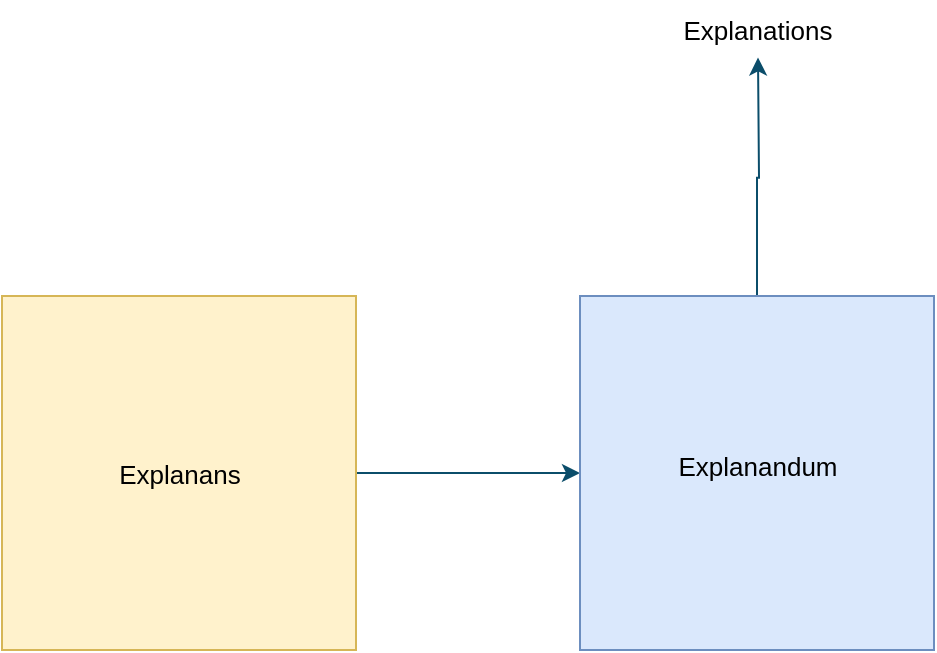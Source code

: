 <mxfile version="20.7.4" type="github">
  <diagram id="_fFkp4goY1LK54wYrsA7" name="Page-1">
    <mxGraphModel dx="755" dy="467" grid="0" gridSize="10" guides="1" tooltips="1" connect="1" arrows="1" fold="1" page="1" pageScale="1" pageWidth="850" pageHeight="1100" math="0" shadow="0">
      <root>
        <mxCell id="0" />
        <mxCell id="1" parent="0" />
        <mxCell id="918KZoXJqfHvGiBNyCYr-22" value="" style="edgeStyle=orthogonalEdgeStyle;rounded=0;orthogonalLoop=1;jettySize=auto;html=1;strokeColor=#0B4D6A;" edge="1" parent="1" source="918KZoXJqfHvGiBNyCYr-16" target="918KZoXJqfHvGiBNyCYr-18">
          <mxGeometry relative="1" as="geometry" />
        </mxCell>
        <mxCell id="918KZoXJqfHvGiBNyCYr-16" value="" style="whiteSpace=wrap;html=1;aspect=fixed;fontSize=13;fillColor=#fff2cc;strokeColor=#d6b656;" vertex="1" parent="1">
          <mxGeometry x="69" y="213" width="177" height="177" as="geometry" />
        </mxCell>
        <mxCell id="918KZoXJqfHvGiBNyCYr-27" style="edgeStyle=orthogonalEdgeStyle;rounded=0;orthogonalLoop=1;jettySize=auto;html=1;exitX=0.5;exitY=0;exitDx=0;exitDy=0;strokeColor=#0B4D6A;" edge="1" parent="1" source="918KZoXJqfHvGiBNyCYr-18">
          <mxGeometry relative="1" as="geometry">
            <mxPoint x="447" y="93.743" as="targetPoint" />
          </mxGeometry>
        </mxCell>
        <mxCell id="918KZoXJqfHvGiBNyCYr-18" value="" style="whiteSpace=wrap;html=1;aspect=fixed;fontSize=13;fillColor=#dae8fc;strokeColor=#6c8ebf;" vertex="1" parent="1">
          <mxGeometry x="358" y="213" width="177" height="177" as="geometry" />
        </mxCell>
        <mxCell id="918KZoXJqfHvGiBNyCYr-19" value="Explanandum" style="text;html=1;strokeColor=none;fillColor=none;align=center;verticalAlign=middle;whiteSpace=wrap;rounded=0;fontSize=13;" vertex="1" parent="1">
          <mxGeometry x="384.5" y="283" width="124" height="30" as="geometry" />
        </mxCell>
        <mxCell id="918KZoXJqfHvGiBNyCYr-20" value="Explanans" style="text;html=1;strokeColor=none;fillColor=none;align=center;verticalAlign=middle;whiteSpace=wrap;rounded=0;fontSize=13;" vertex="1" parent="1">
          <mxGeometry x="95.5" y="286.5" width="124" height="30" as="geometry" />
        </mxCell>
        <mxCell id="918KZoXJqfHvGiBNyCYr-28" value="Explanations" style="text;html=1;strokeColor=none;fillColor=none;align=center;verticalAlign=middle;whiteSpace=wrap;rounded=0;fontSize=13;" vertex="1" parent="1">
          <mxGeometry x="384.5" y="65" width="124" height="30" as="geometry" />
        </mxCell>
      </root>
    </mxGraphModel>
  </diagram>
</mxfile>
